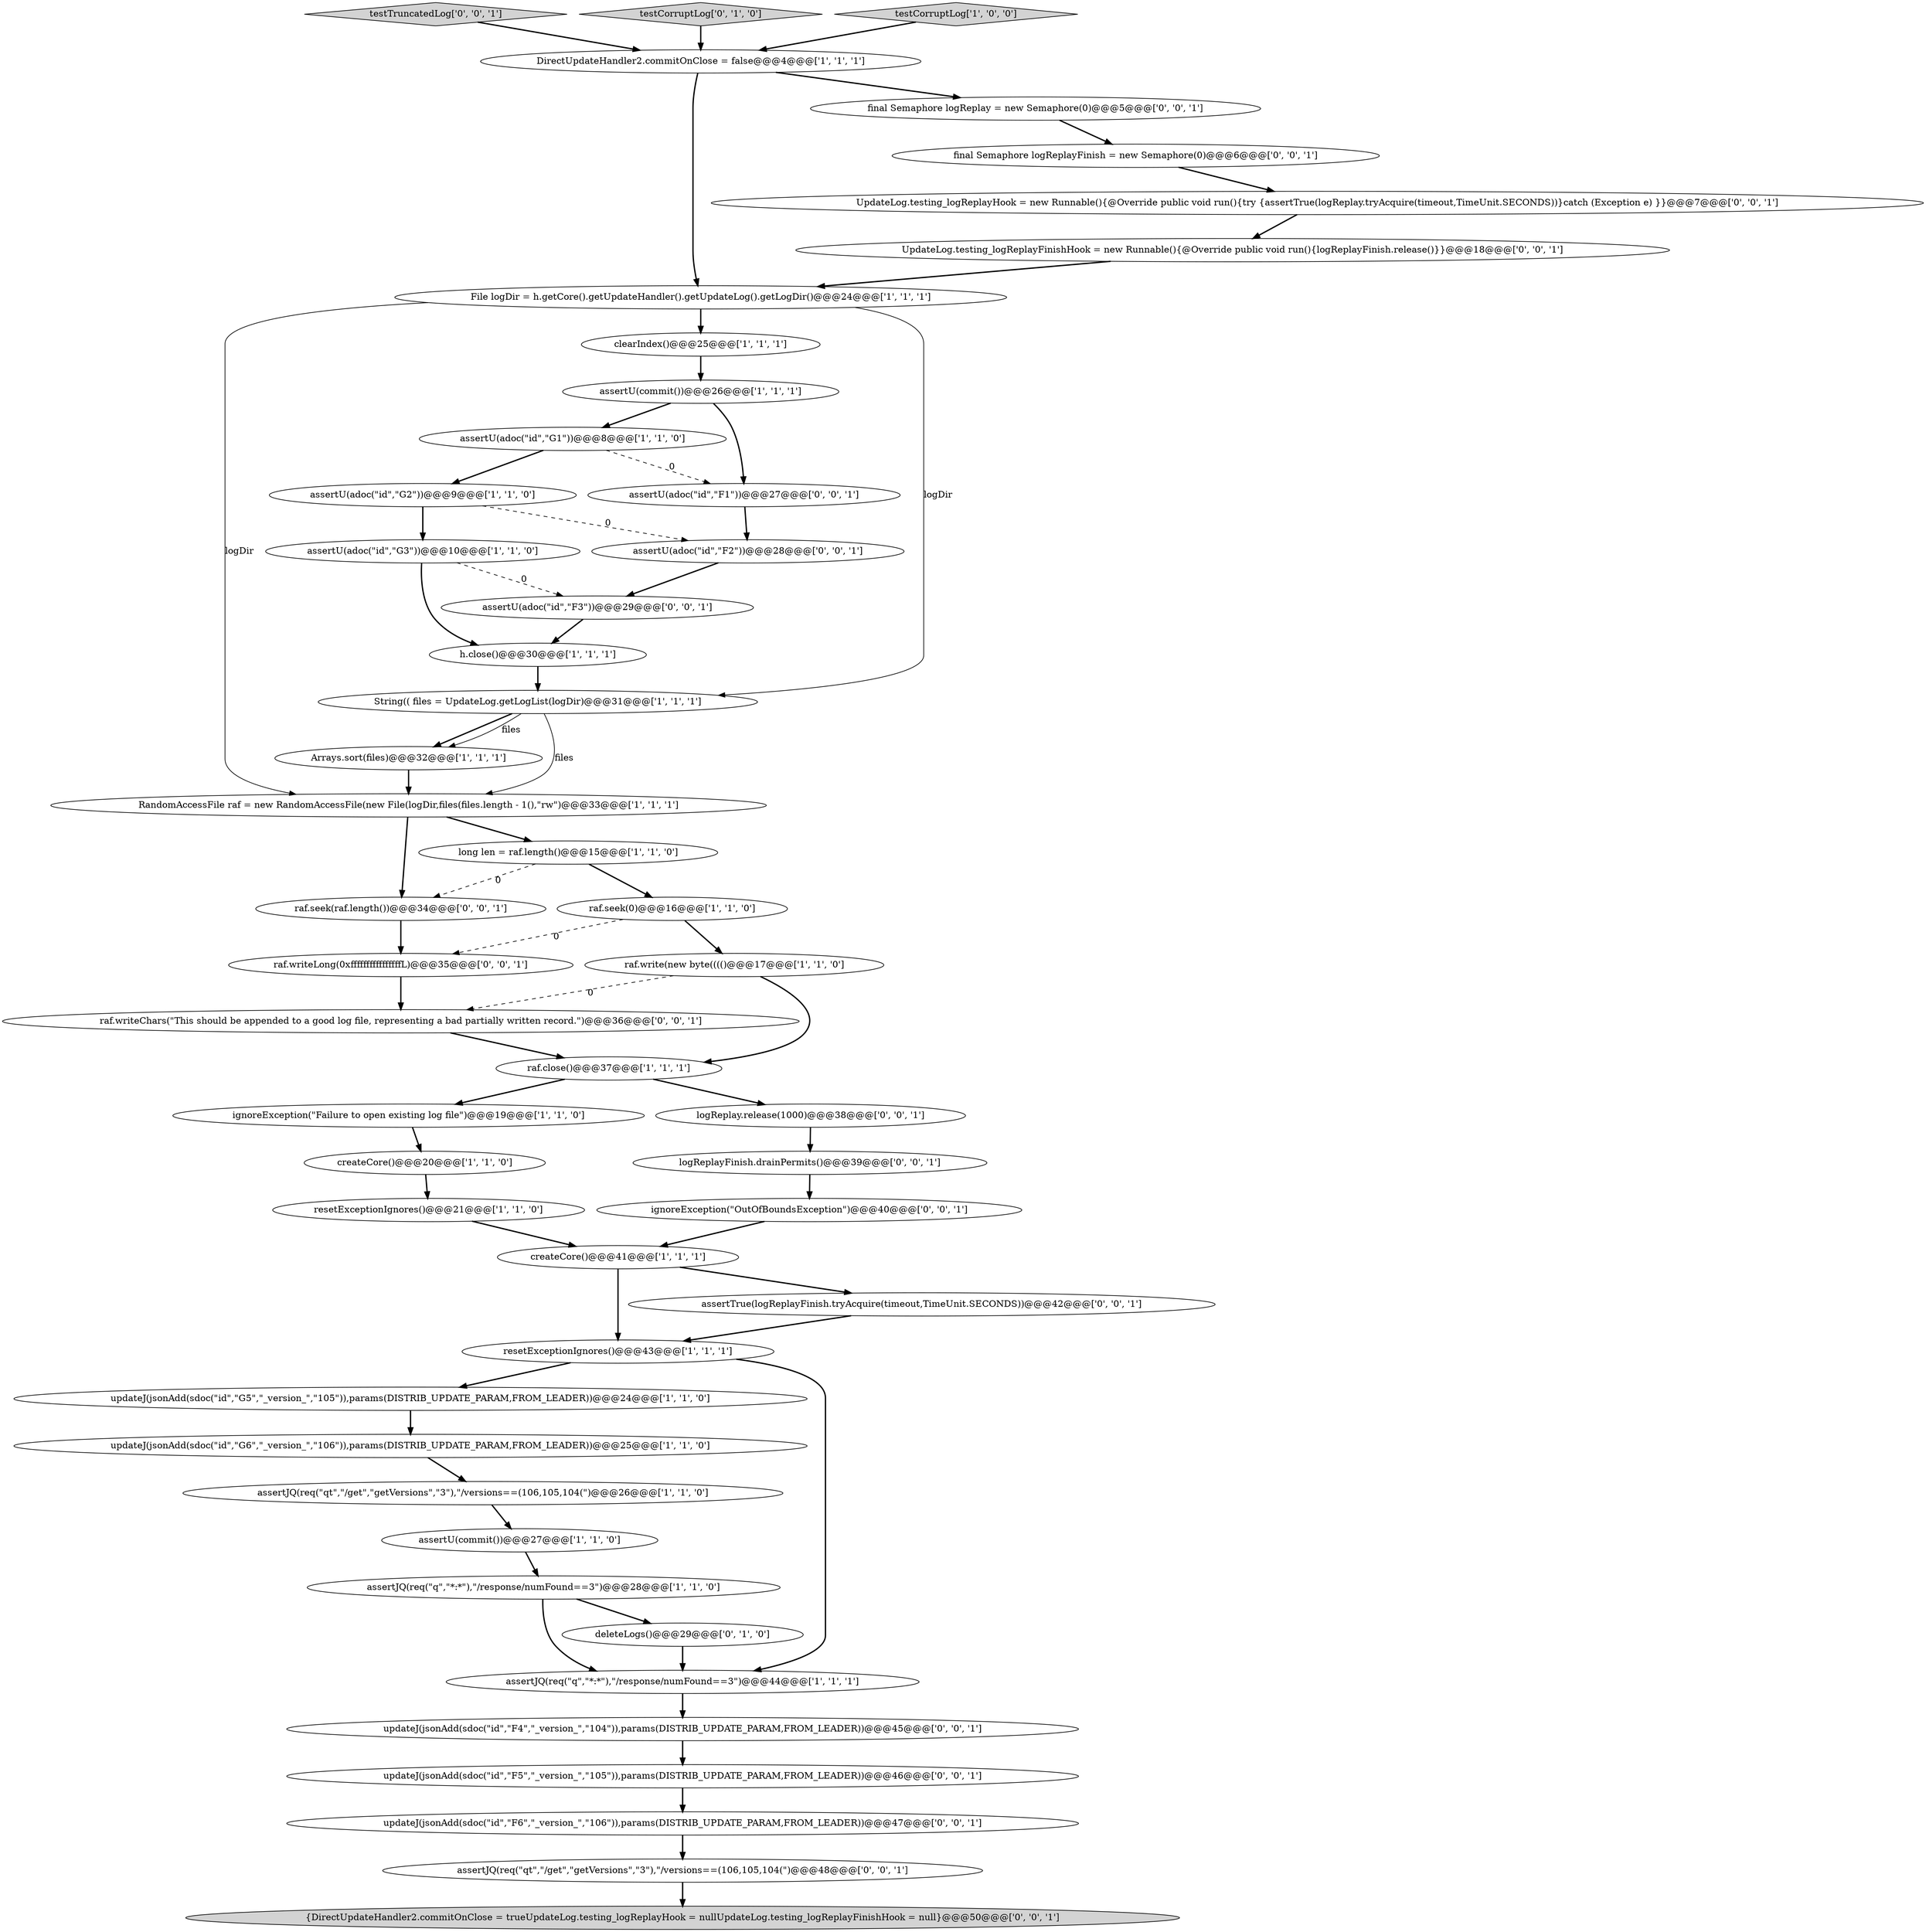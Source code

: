 digraph {
9 [style = filled, label = "createCore()@@@41@@@['1', '1', '1']", fillcolor = white, shape = ellipse image = "AAA0AAABBB1BBB"];
36 [style = filled, label = "raf.writeLong(0xffffffffffffffffL)@@@35@@@['0', '0', '1']", fillcolor = white, shape = ellipse image = "AAA0AAABBB3BBB"];
47 [style = filled, label = "updateJ(jsonAdd(sdoc(\"id\",\"F6\",\"_version_\",\"106\")),params(DISTRIB_UPDATE_PARAM,FROM_LEADER))@@@47@@@['0', '0', '1']", fillcolor = white, shape = ellipse image = "AAA0AAABBB3BBB"];
16 [style = filled, label = "raf.seek(0)@@@16@@@['1', '1', '0']", fillcolor = white, shape = ellipse image = "AAA0AAABBB1BBB"];
48 [style = filled, label = "assertU(adoc(\"id\",\"F3\"))@@@29@@@['0', '0', '1']", fillcolor = white, shape = ellipse image = "AAA0AAABBB3BBB"];
35 [style = filled, label = "UpdateLog.testing_logReplayFinishHook = new Runnable(){@Override public void run(){logReplayFinish.release()}}@@@18@@@['0', '0', '1']", fillcolor = white, shape = ellipse image = "AAA0AAABBB3BBB"];
39 [style = filled, label = "UpdateLog.testing_logReplayHook = new Runnable(){@Override public void run(){try {assertTrue(logReplay.tryAcquire(timeout,TimeUnit.SECONDS))}catch (Exception e) }}@@@7@@@['0', '0', '1']", fillcolor = white, shape = ellipse image = "AAA0AAABBB3BBB"];
10 [style = filled, label = "RandomAccessFile raf = new RandomAccessFile(new File(logDir,files(files.length - 1(),\"rw\")@@@33@@@['1', '1', '1']", fillcolor = white, shape = ellipse image = "AAA0AAABBB1BBB"];
22 [style = filled, label = "raf.write(new byte(((()@@@17@@@['1', '1', '0']", fillcolor = white, shape = ellipse image = "AAA0AAABBB1BBB"];
44 [style = filled, label = "logReplayFinish.drainPermits()@@@39@@@['0', '0', '1']", fillcolor = white, shape = ellipse image = "AAA0AAABBB3BBB"];
45 [style = filled, label = "testTruncatedLog['0', '0', '1']", fillcolor = lightgray, shape = diamond image = "AAA0AAABBB3BBB"];
19 [style = filled, label = "createCore()@@@20@@@['1', '1', '0']", fillcolor = white, shape = ellipse image = "AAA0AAABBB1BBB"];
28 [style = filled, label = "deleteLogs()@@@29@@@['0', '1', '0']", fillcolor = white, shape = ellipse image = "AAA1AAABBB2BBB"];
30 [style = filled, label = "assertU(adoc(\"id\",\"F2\"))@@@28@@@['0', '0', '1']", fillcolor = white, shape = ellipse image = "AAA0AAABBB3BBB"];
2 [style = filled, label = "assertU(commit())@@@27@@@['1', '1', '0']", fillcolor = white, shape = ellipse image = "AAA0AAABBB1BBB"];
12 [style = filled, label = "assertU(adoc(\"id\",\"G1\"))@@@8@@@['1', '1', '0']", fillcolor = white, shape = ellipse image = "AAA0AAABBB1BBB"];
14 [style = filled, label = "updateJ(jsonAdd(sdoc(\"id\",\"G6\",\"_version_\",\"106\")),params(DISTRIB_UPDATE_PARAM,FROM_LEADER))@@@25@@@['1', '1', '0']", fillcolor = white, shape = ellipse image = "AAA0AAABBB1BBB"];
31 [style = filled, label = "updateJ(jsonAdd(sdoc(\"id\",\"F5\",\"_version_\",\"105\")),params(DISTRIB_UPDATE_PARAM,FROM_LEADER))@@@46@@@['0', '0', '1']", fillcolor = white, shape = ellipse image = "AAA0AAABBB3BBB"];
0 [style = filled, label = "h.close()@@@30@@@['1', '1', '1']", fillcolor = white, shape = ellipse image = "AAA0AAABBB1BBB"];
1 [style = filled, label = "assertJQ(req(\"qt\",\"/get\",\"getVersions\",\"3\"),\"/versions==(106,105,104(\")@@@26@@@['1', '1', '0']", fillcolor = white, shape = ellipse image = "AAA0AAABBB1BBB"];
26 [style = filled, label = "File logDir = h.getCore().getUpdateHandler().getUpdateLog().getLogDir()@@@24@@@['1', '1', '1']", fillcolor = white, shape = ellipse image = "AAA0AAABBB1BBB"];
18 [style = filled, label = "String(( files = UpdateLog.getLogList(logDir)@@@31@@@['1', '1', '1']", fillcolor = white, shape = ellipse image = "AAA0AAABBB1BBB"];
23 [style = filled, label = "assertJQ(req(\"q\",\"*:*\"),\"/response/numFound==3\")@@@28@@@['1', '1', '0']", fillcolor = white, shape = ellipse image = "AAA0AAABBB1BBB"];
4 [style = filled, label = "assertU(commit())@@@26@@@['1', '1', '1']", fillcolor = white, shape = ellipse image = "AAA0AAABBB1BBB"];
3 [style = filled, label = "assertU(adoc(\"id\",\"G2\"))@@@9@@@['1', '1', '0']", fillcolor = white, shape = ellipse image = "AAA0AAABBB1BBB"];
13 [style = filled, label = "resetExceptionIgnores()@@@43@@@['1', '1', '1']", fillcolor = white, shape = ellipse image = "AAA0AAABBB1BBB"];
7 [style = filled, label = "updateJ(jsonAdd(sdoc(\"id\",\"G5\",\"_version_\",\"105\")),params(DISTRIB_UPDATE_PARAM,FROM_LEADER))@@@24@@@['1', '1', '0']", fillcolor = white, shape = ellipse image = "AAA0AAABBB1BBB"];
25 [style = filled, label = "ignoreException(\"Failure to open existing log file\")@@@19@@@['1', '1', '0']", fillcolor = white, shape = ellipse image = "AAA0AAABBB1BBB"];
37 [style = filled, label = "assertTrue(logReplayFinish.tryAcquire(timeout,TimeUnit.SECONDS))@@@42@@@['0', '0', '1']", fillcolor = white, shape = ellipse image = "AAA0AAABBB3BBB"];
5 [style = filled, label = "Arrays.sort(files)@@@32@@@['1', '1', '1']", fillcolor = white, shape = ellipse image = "AAA0AAABBB1BBB"];
15 [style = filled, label = "clearIndex()@@@25@@@['1', '1', '1']", fillcolor = white, shape = ellipse image = "AAA0AAABBB1BBB"];
33 [style = filled, label = "final Semaphore logReplay = new Semaphore(0)@@@5@@@['0', '0', '1']", fillcolor = white, shape = ellipse image = "AAA0AAABBB3BBB"];
34 [style = filled, label = "raf.seek(raf.length())@@@34@@@['0', '0', '1']", fillcolor = white, shape = ellipse image = "AAA0AAABBB3BBB"];
29 [style = filled, label = "updateJ(jsonAdd(sdoc(\"id\",\"F4\",\"_version_\",\"104\")),params(DISTRIB_UPDATE_PARAM,FROM_LEADER))@@@45@@@['0', '0', '1']", fillcolor = white, shape = ellipse image = "AAA0AAABBB3BBB"];
40 [style = filled, label = "raf.writeChars(\"This should be appended to a good log file, representing a bad partially written record.\")@@@36@@@['0', '0', '1']", fillcolor = white, shape = ellipse image = "AAA0AAABBB3BBB"];
41 [style = filled, label = "final Semaphore logReplayFinish = new Semaphore(0)@@@6@@@['0', '0', '1']", fillcolor = white, shape = ellipse image = "AAA0AAABBB3BBB"];
8 [style = filled, label = "assertJQ(req(\"q\",\"*:*\"),\"/response/numFound==3\")@@@44@@@['1', '1', '1']", fillcolor = white, shape = ellipse image = "AAA0AAABBB1BBB"];
38 [style = filled, label = "{DirectUpdateHandler2.commitOnClose = trueUpdateLog.testing_logReplayHook = nullUpdateLog.testing_logReplayFinishHook = null}@@@50@@@['0', '0', '1']", fillcolor = lightgray, shape = ellipse image = "AAA0AAABBB3BBB"];
20 [style = filled, label = "DirectUpdateHandler2.commitOnClose = false@@@4@@@['1', '1', '1']", fillcolor = white, shape = ellipse image = "AAA0AAABBB1BBB"];
27 [style = filled, label = "testCorruptLog['0', '1', '0']", fillcolor = lightgray, shape = diamond image = "AAA0AAABBB2BBB"];
21 [style = filled, label = "raf.close()@@@37@@@['1', '1', '1']", fillcolor = white, shape = ellipse image = "AAA0AAABBB1BBB"];
6 [style = filled, label = "assertU(adoc(\"id\",\"G3\"))@@@10@@@['1', '1', '0']", fillcolor = white, shape = ellipse image = "AAA0AAABBB1BBB"];
24 [style = filled, label = "long len = raf.length()@@@15@@@['1', '1', '0']", fillcolor = white, shape = ellipse image = "AAA0AAABBB1BBB"];
42 [style = filled, label = "assertU(adoc(\"id\",\"F1\"))@@@27@@@['0', '0', '1']", fillcolor = white, shape = ellipse image = "AAA0AAABBB3BBB"];
43 [style = filled, label = "assertJQ(req(\"qt\",\"/get\",\"getVersions\",\"3\"),\"/versions==(106,105,104(\")@@@48@@@['0', '0', '1']", fillcolor = white, shape = ellipse image = "AAA0AAABBB3BBB"];
17 [style = filled, label = "testCorruptLog['1', '0', '0']", fillcolor = lightgray, shape = diamond image = "AAA0AAABBB1BBB"];
32 [style = filled, label = "logReplay.release(1000)@@@38@@@['0', '0', '1']", fillcolor = white, shape = ellipse image = "AAA0AAABBB3BBB"];
46 [style = filled, label = "ignoreException(\"OutOfBoundsException\")@@@40@@@['0', '0', '1']", fillcolor = white, shape = ellipse image = "AAA0AAABBB3BBB"];
11 [style = filled, label = "resetExceptionIgnores()@@@21@@@['1', '1', '0']", fillcolor = white, shape = ellipse image = "AAA0AAABBB1BBB"];
9->37 [style = bold, label=""];
48->0 [style = bold, label=""];
47->43 [style = bold, label=""];
6->48 [style = dashed, label="0"];
13->7 [style = bold, label=""];
30->48 [style = bold, label=""];
10->24 [style = bold, label=""];
44->46 [style = bold, label=""];
12->42 [style = dashed, label="0"];
4->42 [style = bold, label=""];
21->32 [style = bold, label=""];
25->19 [style = bold, label=""];
39->35 [style = bold, label=""];
6->0 [style = bold, label=""];
15->4 [style = bold, label=""];
18->5 [style = bold, label=""];
9->13 [style = bold, label=""];
31->47 [style = bold, label=""];
45->20 [style = bold, label=""];
18->10 [style = solid, label="files"];
28->8 [style = bold, label=""];
11->9 [style = bold, label=""];
20->33 [style = bold, label=""];
34->36 [style = bold, label=""];
3->30 [style = dashed, label="0"];
41->39 [style = bold, label=""];
16->22 [style = bold, label=""];
17->20 [style = bold, label=""];
46->9 [style = bold, label=""];
5->10 [style = bold, label=""];
27->20 [style = bold, label=""];
18->5 [style = solid, label="files"];
33->41 [style = bold, label=""];
40->21 [style = bold, label=""];
7->14 [style = bold, label=""];
3->6 [style = bold, label=""];
14->1 [style = bold, label=""];
37->13 [style = bold, label=""];
21->25 [style = bold, label=""];
24->34 [style = dashed, label="0"];
8->29 [style = bold, label=""];
26->15 [style = bold, label=""];
26->18 [style = solid, label="logDir"];
19->11 [style = bold, label=""];
22->40 [style = dashed, label="0"];
24->16 [style = bold, label=""];
12->3 [style = bold, label=""];
23->8 [style = bold, label=""];
29->31 [style = bold, label=""];
4->12 [style = bold, label=""];
26->10 [style = solid, label="logDir"];
32->44 [style = bold, label=""];
16->36 [style = dashed, label="0"];
23->28 [style = bold, label=""];
22->21 [style = bold, label=""];
13->8 [style = bold, label=""];
10->34 [style = bold, label=""];
36->40 [style = bold, label=""];
35->26 [style = bold, label=""];
20->26 [style = bold, label=""];
43->38 [style = bold, label=""];
0->18 [style = bold, label=""];
1->2 [style = bold, label=""];
2->23 [style = bold, label=""];
42->30 [style = bold, label=""];
}
